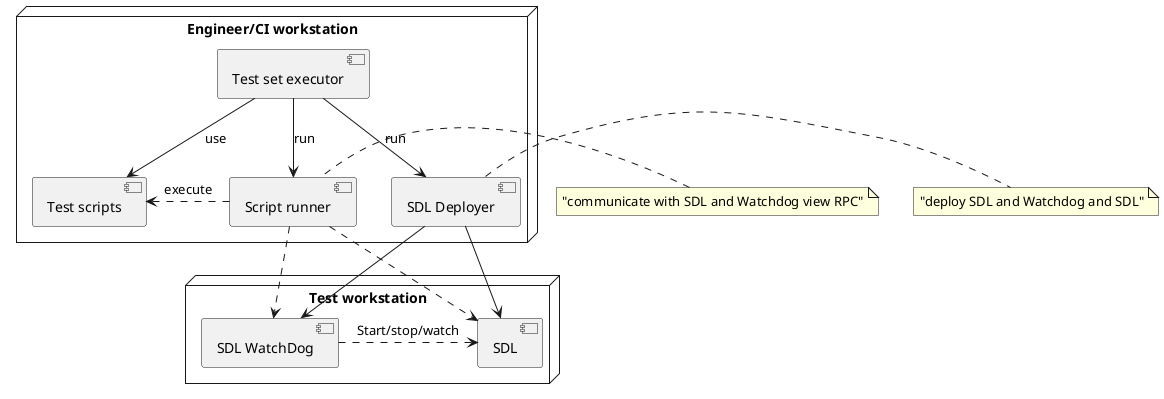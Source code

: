 
@startuml

node "Engineer/CI workstation"{ 
  [Test scripts] as SCRIPTS
  [Script runner] as RUNNER
  [SDL Deployer] as DEPLOYER
  [Test set executor] as SET_EXECUTOR
}

node "Test workstation"{ 
  [SDL WatchDog] as WATCHDOG
  [SDL]
}

RUNNER .left.> SCRIPTS : execute
RUNNER .down-> SDL
RUNNER .down-> WATCHDOG

DEPLOYER -down-> SDL 
DEPLOYER -down-> WATCHDOG 
note right of DEPLOYER : "deploy SDL and Watchdog and SDL"
note left of RUNNER : "communicate with SDL and Watchdog view RPC"

WATCHDOG -right.> SDL :Start/stop/watch

SET_EXECUTOR -down-> SCRIPTS : use
SET_EXECUTOR -down-> RUNNER : run
SET_EXECUTOR -down-> DEPLOYER : run

@enduml
